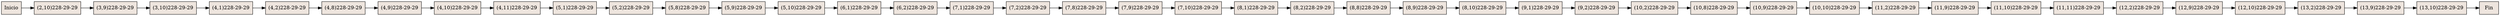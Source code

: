 digraph LinearColumn {rankdir = "LR";
0[shape=record, style=filled, fillcolor=seashell2,label=" Inicio"];
1[shape=record, style=filled, fillcolor=seashell2,label=" (2,10)228-29-29"];
0->1;
1[shape=record, style=filled, fillcolor=seashell2,label=" (2,10)228-29-29"];
1->2;
2[shape=record, style=filled, fillcolor=seashell2,label=" (3,9)228-29-29"];
2->3;
3[shape=record, style=filled, fillcolor=seashell2,label=" (3,10)228-29-29"];
3->4;
4[shape=record, style=filled, fillcolor=seashell2,label=" (4,1)228-29-29"];
4->5;
5[shape=record, style=filled, fillcolor=seashell2,label=" (4,2)228-29-29"];
5->6;
6[shape=record, style=filled, fillcolor=seashell2,label=" (4,8)228-29-29"];
6->7;
7[shape=record, style=filled, fillcolor=seashell2,label=" (4,9)228-29-29"];
7->8;
8[shape=record, style=filled, fillcolor=seashell2,label=" (4,10)228-29-29"];
8->9;
9[shape=record, style=filled, fillcolor=seashell2,label=" (4,11)228-29-29"];
9->10;
10[shape=record, style=filled, fillcolor=seashell2,label=" (5,1)228-29-29"];
10->11;
11[shape=record, style=filled, fillcolor=seashell2,label=" (5,2)228-29-29"];
11->12;
12[shape=record, style=filled, fillcolor=seashell2,label=" (5,8)228-29-29"];
12->13;
13[shape=record, style=filled, fillcolor=seashell2,label=" (5,9)228-29-29"];
13->14;
14[shape=record, style=filled, fillcolor=seashell2,label=" (5,10)228-29-29"];
14->15;
15[shape=record, style=filled, fillcolor=seashell2,label=" (6,1)228-29-29"];
15->16;
16[shape=record, style=filled, fillcolor=seashell2,label=" (6,2)228-29-29"];
16->17;
17[shape=record, style=filled, fillcolor=seashell2,label=" (7,1)228-29-29"];
17->18;
18[shape=record, style=filled, fillcolor=seashell2,label=" (7,2)228-29-29"];
18->19;
19[shape=record, style=filled, fillcolor=seashell2,label=" (7,8)228-29-29"];
19->20;
20[shape=record, style=filled, fillcolor=seashell2,label=" (7,9)228-29-29"];
20->21;
21[shape=record, style=filled, fillcolor=seashell2,label=" (7,10)228-29-29"];
21->22;
22[shape=record, style=filled, fillcolor=seashell2,label=" (8,1)228-29-29"];
22->23;
23[shape=record, style=filled, fillcolor=seashell2,label=" (8,2)228-29-29"];
23->24;
24[shape=record, style=filled, fillcolor=seashell2,label=" (8,8)228-29-29"];
24->25;
25[shape=record, style=filled, fillcolor=seashell2,label=" (8,9)228-29-29"];
25->26;
26[shape=record, style=filled, fillcolor=seashell2,label=" (8,10)228-29-29"];
26->27;
27[shape=record, style=filled, fillcolor=seashell2,label=" (9,1)228-29-29"];
27->28;
28[shape=record, style=filled, fillcolor=seashell2,label=" (9,2)228-29-29"];
28->29;
29[shape=record, style=filled, fillcolor=seashell2,label=" (10,2)228-29-29"];
29->30;
30[shape=record, style=filled, fillcolor=seashell2,label=" (10,8)228-29-29"];
30->31;
31[shape=record, style=filled, fillcolor=seashell2,label=" (10,9)228-29-29"];
31->32;
32[shape=record, style=filled, fillcolor=seashell2,label=" (10,10)228-29-29"];
32->33;
33[shape=record, style=filled, fillcolor=seashell2,label=" (11,2)228-29-29"];
33->34;
34[shape=record, style=filled, fillcolor=seashell2,label=" (11,9)228-29-29"];
34->35;
35[shape=record, style=filled, fillcolor=seashell2,label=" (11,10)228-29-29"];
35->36;
36[shape=record, style=filled, fillcolor=seashell2,label=" (11,11)228-29-29"];
36->37;
37[shape=record, style=filled, fillcolor=seashell2,label=" (12,2)228-29-29"];
37->38;
38[shape=record, style=filled, fillcolor=seashell2,label=" (12,9)228-29-29"];
38->39;
39[shape=record, style=filled, fillcolor=seashell2,label=" (12,10)228-29-29"];
39->40;
40[shape=record, style=filled, fillcolor=seashell2,label=" (13,2)228-29-29"];
40->41;
41[shape=record, style=filled, fillcolor=seashell2,label=" (13,9)228-29-29"];
41->42;
42[shape=record, style=filled, fillcolor=seashell2,label=" (13,10)228-29-29"];
42->43;
43[shape=record, style=filled, fillcolor=seashell2,label=" Fin"];
}
